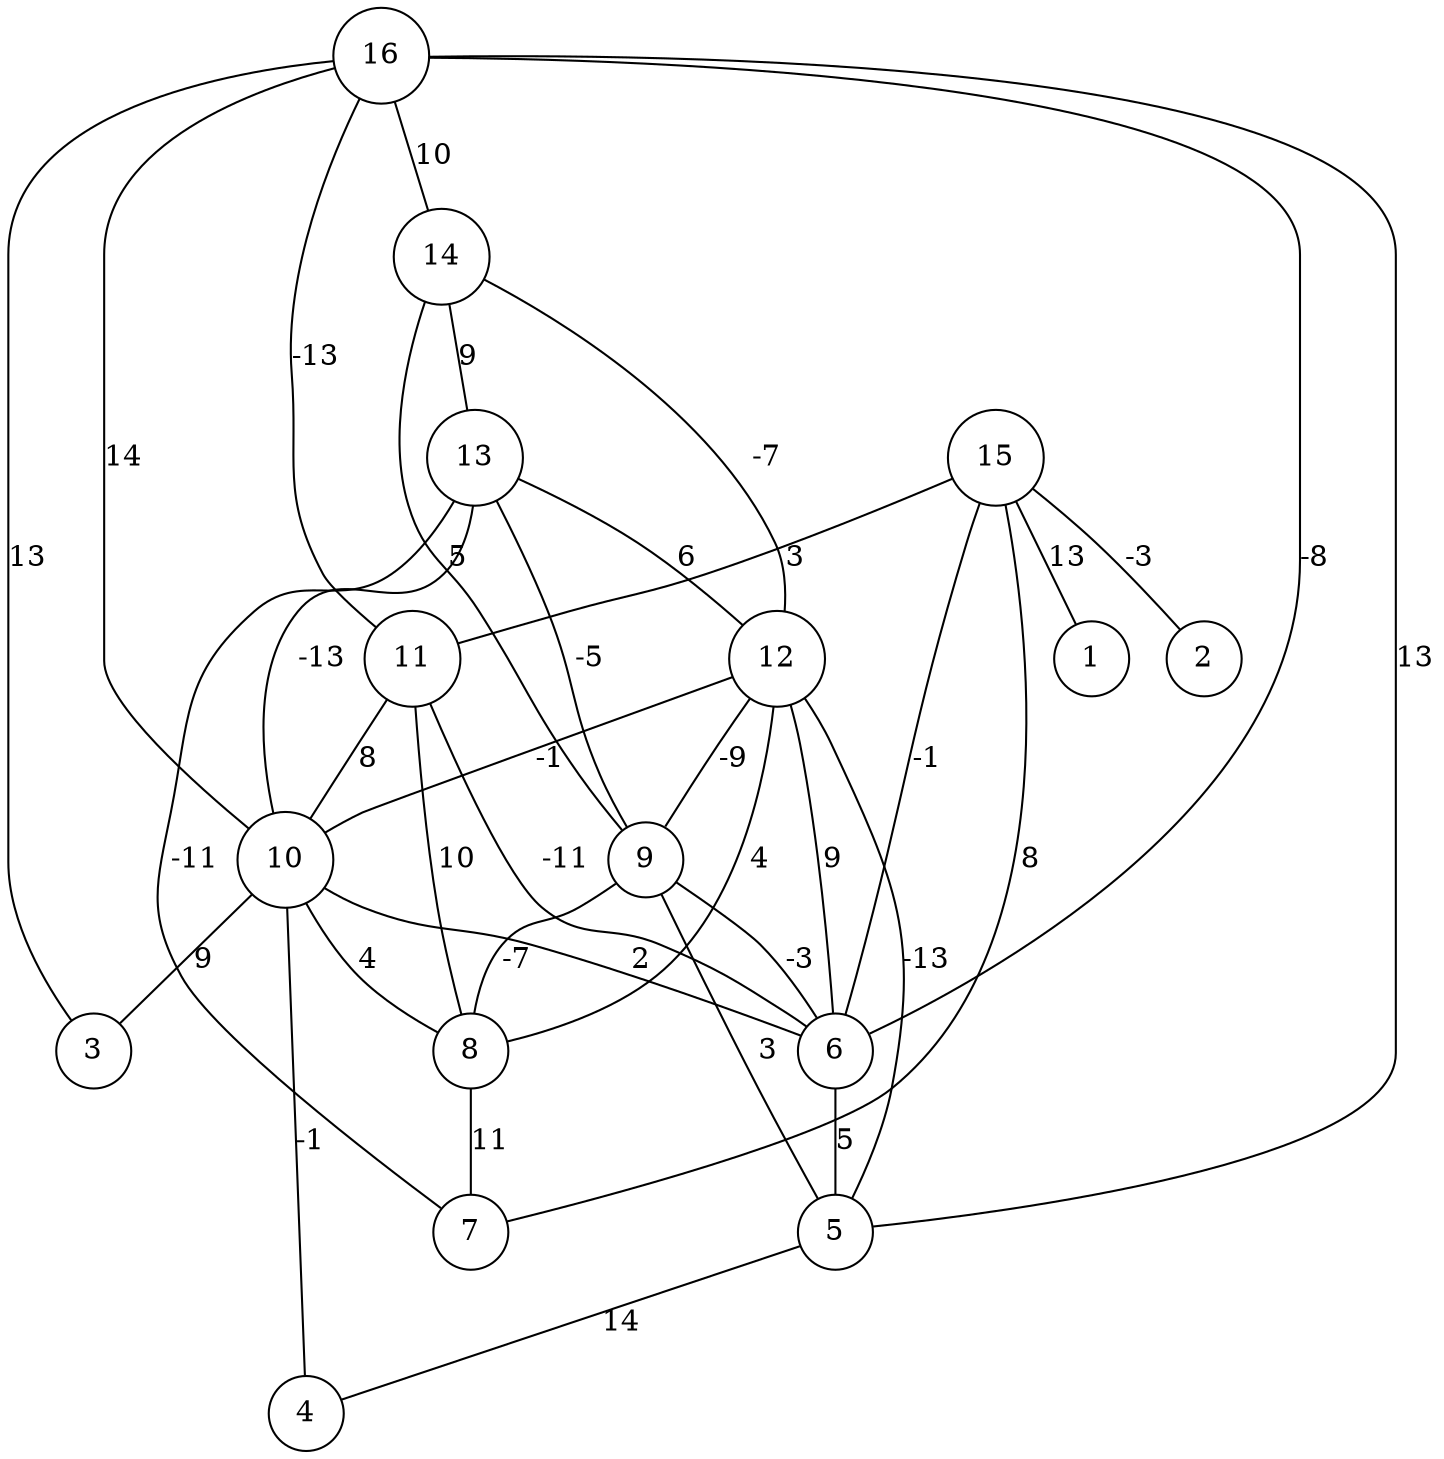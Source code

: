 graph { 
	 fontname="Helvetica,Arial,sans-serif" 
	 node [shape = circle]; 
	 16 -- 3 [label = "13"];
	 16 -- 5 [label = "13"];
	 16 -- 6 [label = "-8"];
	 16 -- 10 [label = "14"];
	 16 -- 11 [label = "-13"];
	 16 -- 14 [label = "10"];
	 15 -- 1 [label = "13"];
	 15 -- 2 [label = "-3"];
	 15 -- 6 [label = "-1"];
	 15 -- 7 [label = "8"];
	 15 -- 11 [label = "3"];
	 14 -- 9 [label = "5"];
	 14 -- 12 [label = "-7"];
	 14 -- 13 [label = "9"];
	 13 -- 7 [label = "-11"];
	 13 -- 9 [label = "-5"];
	 13 -- 10 [label = "-13"];
	 13 -- 12 [label = "6"];
	 12 -- 5 [label = "-13"];
	 12 -- 6 [label = "9"];
	 12 -- 8 [label = "4"];
	 12 -- 9 [label = "-9"];
	 12 -- 10 [label = "-1"];
	 11 -- 6 [label = "-11"];
	 11 -- 8 [label = "10"];
	 11 -- 10 [label = "8"];
	 10 -- 3 [label = "9"];
	 10 -- 4 [label = "-1"];
	 10 -- 6 [label = "2"];
	 10 -- 8 [label = "4"];
	 9 -- 5 [label = "3"];
	 9 -- 6 [label = "-3"];
	 9 -- 8 [label = "-7"];
	 8 -- 7 [label = "11"];
	 6 -- 5 [label = "5"];
	 5 -- 4 [label = "14"];
	 1;
	 2;
	 3;
	 4;
	 5;
	 6;
	 7;
	 8;
	 9;
	 10;
	 11;
	 12;
	 13;
	 14;
	 15;
	 16;
}
